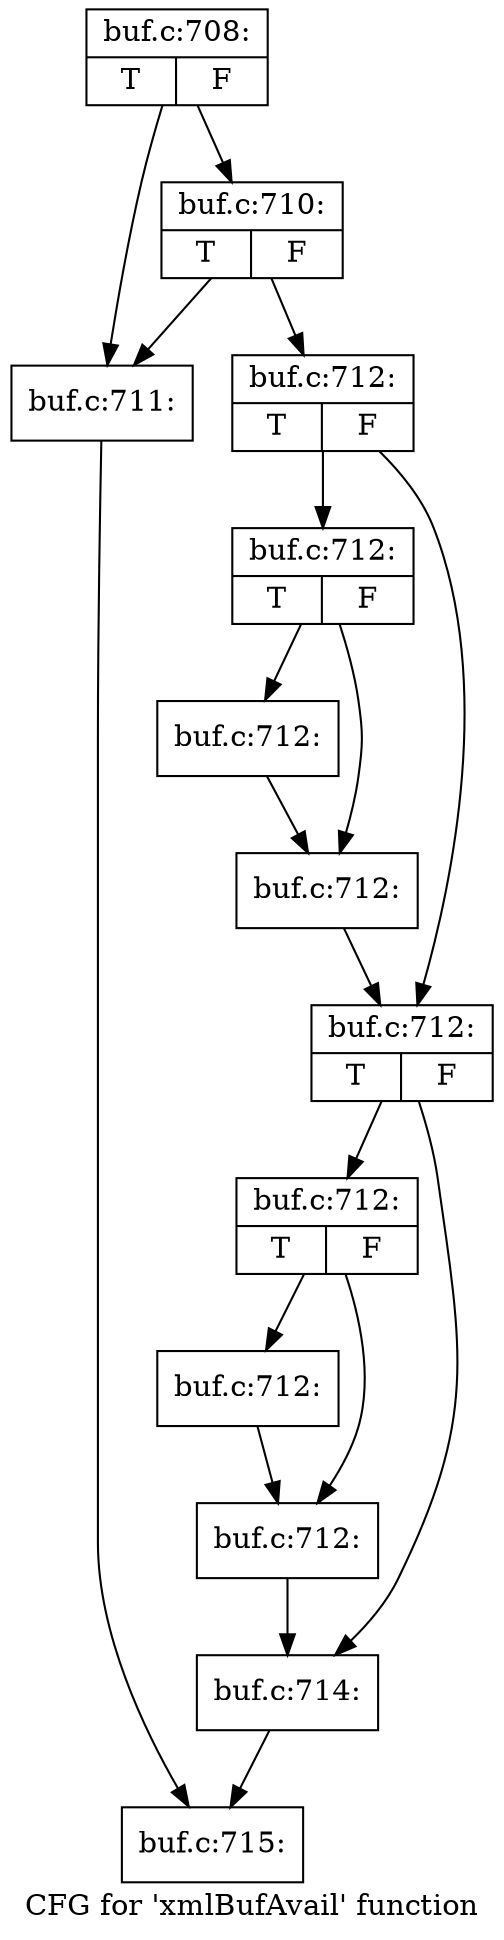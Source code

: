 digraph "CFG for 'xmlBufAvail' function" {
	label="CFG for 'xmlBufAvail' function";

	Node0x55bfbb0 [shape=record,label="{buf.c:708:|{<s0>T|<s1>F}}"];
	Node0x55bfbb0 -> Node0x55bfa90;
	Node0x55bfbb0 -> Node0x55bf9f0;
	Node0x55bfa90 [shape=record,label="{buf.c:710:|{<s0>T|<s1>F}}"];
	Node0x55bfa90 -> Node0x55bf9f0;
	Node0x55bfa90 -> Node0x55bfa40;
	Node0x55bf9f0 [shape=record,label="{buf.c:711:}"];
	Node0x55bf9f0 -> Node0x55bb190;
	Node0x55bfa40 [shape=record,label="{buf.c:712:|{<s0>T|<s1>F}}"];
	Node0x55bfa40 -> Node0x55c08a0;
	Node0x55bfa40 -> Node0x55c08f0;
	Node0x55c08a0 [shape=record,label="{buf.c:712:|{<s0>T|<s1>F}}"];
	Node0x55c08a0 -> Node0x55c0e70;
	Node0x55c08a0 -> Node0x55c0ec0;
	Node0x55c0e70 [shape=record,label="{buf.c:712:}"];
	Node0x55c0e70 -> Node0x55c0ec0;
	Node0x55c0ec0 [shape=record,label="{buf.c:712:}"];
	Node0x55c0ec0 -> Node0x55c08f0;
	Node0x55c08f0 [shape=record,label="{buf.c:712:|{<s0>T|<s1>F}}"];
	Node0x55c08f0 -> Node0x55c1560;
	Node0x55c08f0 -> Node0x55c15b0;
	Node0x55c1560 [shape=record,label="{buf.c:712:|{<s0>T|<s1>F}}"];
	Node0x55c1560 -> Node0x55c1b30;
	Node0x55c1560 -> Node0x55c1b80;
	Node0x55c1b30 [shape=record,label="{buf.c:712:}"];
	Node0x55c1b30 -> Node0x55c1b80;
	Node0x55c1b80 [shape=record,label="{buf.c:712:}"];
	Node0x55c1b80 -> Node0x55c15b0;
	Node0x55c15b0 [shape=record,label="{buf.c:714:}"];
	Node0x55c15b0 -> Node0x55bb190;
	Node0x55bb190 [shape=record,label="{buf.c:715:}"];
}
